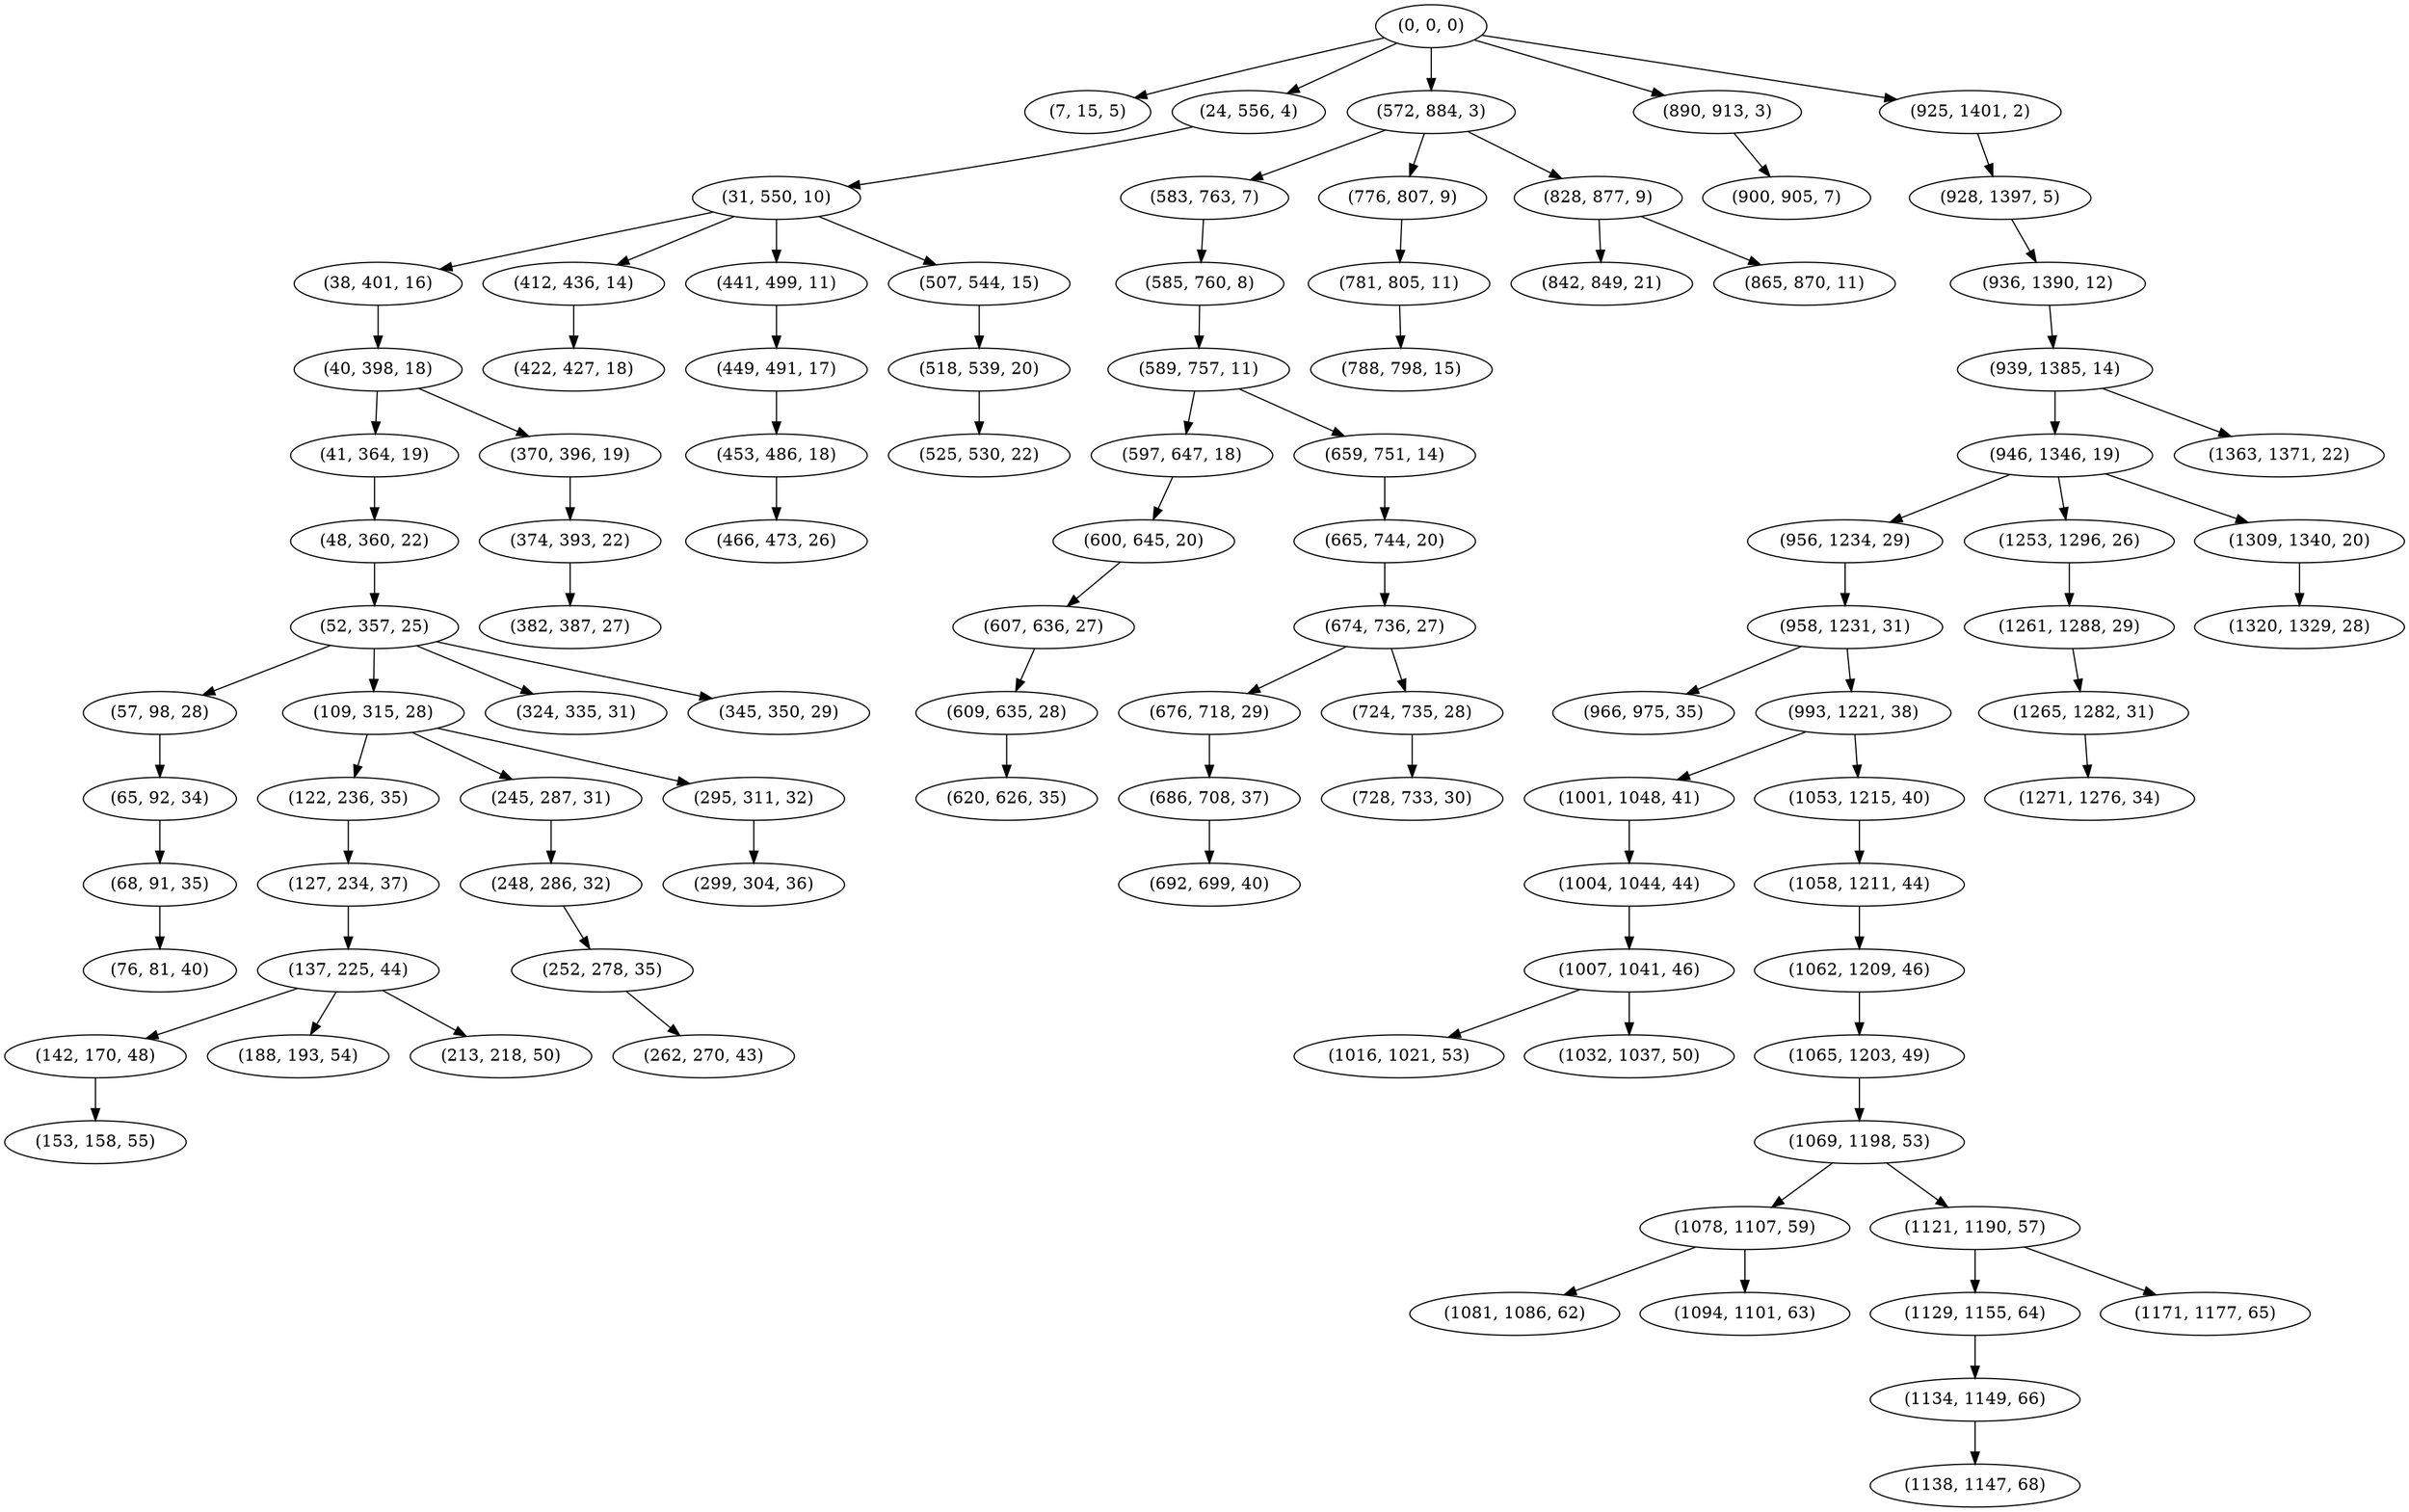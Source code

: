 digraph tree {
    "(0, 0, 0)";
    "(7, 15, 5)";
    "(24, 556, 4)";
    "(31, 550, 10)";
    "(38, 401, 16)";
    "(40, 398, 18)";
    "(41, 364, 19)";
    "(48, 360, 22)";
    "(52, 357, 25)";
    "(57, 98, 28)";
    "(65, 92, 34)";
    "(68, 91, 35)";
    "(76, 81, 40)";
    "(109, 315, 28)";
    "(122, 236, 35)";
    "(127, 234, 37)";
    "(137, 225, 44)";
    "(142, 170, 48)";
    "(153, 158, 55)";
    "(188, 193, 54)";
    "(213, 218, 50)";
    "(245, 287, 31)";
    "(248, 286, 32)";
    "(252, 278, 35)";
    "(262, 270, 43)";
    "(295, 311, 32)";
    "(299, 304, 36)";
    "(324, 335, 31)";
    "(345, 350, 29)";
    "(370, 396, 19)";
    "(374, 393, 22)";
    "(382, 387, 27)";
    "(412, 436, 14)";
    "(422, 427, 18)";
    "(441, 499, 11)";
    "(449, 491, 17)";
    "(453, 486, 18)";
    "(466, 473, 26)";
    "(507, 544, 15)";
    "(518, 539, 20)";
    "(525, 530, 22)";
    "(572, 884, 3)";
    "(583, 763, 7)";
    "(585, 760, 8)";
    "(589, 757, 11)";
    "(597, 647, 18)";
    "(600, 645, 20)";
    "(607, 636, 27)";
    "(609, 635, 28)";
    "(620, 626, 35)";
    "(659, 751, 14)";
    "(665, 744, 20)";
    "(674, 736, 27)";
    "(676, 718, 29)";
    "(686, 708, 37)";
    "(692, 699, 40)";
    "(724, 735, 28)";
    "(728, 733, 30)";
    "(776, 807, 9)";
    "(781, 805, 11)";
    "(788, 798, 15)";
    "(828, 877, 9)";
    "(842, 849, 21)";
    "(865, 870, 11)";
    "(890, 913, 3)";
    "(900, 905, 7)";
    "(925, 1401, 2)";
    "(928, 1397, 5)";
    "(936, 1390, 12)";
    "(939, 1385, 14)";
    "(946, 1346, 19)";
    "(956, 1234, 29)";
    "(958, 1231, 31)";
    "(966, 975, 35)";
    "(993, 1221, 38)";
    "(1001, 1048, 41)";
    "(1004, 1044, 44)";
    "(1007, 1041, 46)";
    "(1016, 1021, 53)";
    "(1032, 1037, 50)";
    "(1053, 1215, 40)";
    "(1058, 1211, 44)";
    "(1062, 1209, 46)";
    "(1065, 1203, 49)";
    "(1069, 1198, 53)";
    "(1078, 1107, 59)";
    "(1081, 1086, 62)";
    "(1094, 1101, 63)";
    "(1121, 1190, 57)";
    "(1129, 1155, 64)";
    "(1134, 1149, 66)";
    "(1138, 1147, 68)";
    "(1171, 1177, 65)";
    "(1253, 1296, 26)";
    "(1261, 1288, 29)";
    "(1265, 1282, 31)";
    "(1271, 1276, 34)";
    "(1309, 1340, 20)";
    "(1320, 1329, 28)";
    "(1363, 1371, 22)";
    "(0, 0, 0)" -> "(7, 15, 5)";
    "(0, 0, 0)" -> "(24, 556, 4)";
    "(0, 0, 0)" -> "(572, 884, 3)";
    "(0, 0, 0)" -> "(890, 913, 3)";
    "(0, 0, 0)" -> "(925, 1401, 2)";
    "(24, 556, 4)" -> "(31, 550, 10)";
    "(31, 550, 10)" -> "(38, 401, 16)";
    "(31, 550, 10)" -> "(412, 436, 14)";
    "(31, 550, 10)" -> "(441, 499, 11)";
    "(31, 550, 10)" -> "(507, 544, 15)";
    "(38, 401, 16)" -> "(40, 398, 18)";
    "(40, 398, 18)" -> "(41, 364, 19)";
    "(40, 398, 18)" -> "(370, 396, 19)";
    "(41, 364, 19)" -> "(48, 360, 22)";
    "(48, 360, 22)" -> "(52, 357, 25)";
    "(52, 357, 25)" -> "(57, 98, 28)";
    "(52, 357, 25)" -> "(109, 315, 28)";
    "(52, 357, 25)" -> "(324, 335, 31)";
    "(52, 357, 25)" -> "(345, 350, 29)";
    "(57, 98, 28)" -> "(65, 92, 34)";
    "(65, 92, 34)" -> "(68, 91, 35)";
    "(68, 91, 35)" -> "(76, 81, 40)";
    "(109, 315, 28)" -> "(122, 236, 35)";
    "(109, 315, 28)" -> "(245, 287, 31)";
    "(109, 315, 28)" -> "(295, 311, 32)";
    "(122, 236, 35)" -> "(127, 234, 37)";
    "(127, 234, 37)" -> "(137, 225, 44)";
    "(137, 225, 44)" -> "(142, 170, 48)";
    "(137, 225, 44)" -> "(188, 193, 54)";
    "(137, 225, 44)" -> "(213, 218, 50)";
    "(142, 170, 48)" -> "(153, 158, 55)";
    "(245, 287, 31)" -> "(248, 286, 32)";
    "(248, 286, 32)" -> "(252, 278, 35)";
    "(252, 278, 35)" -> "(262, 270, 43)";
    "(295, 311, 32)" -> "(299, 304, 36)";
    "(370, 396, 19)" -> "(374, 393, 22)";
    "(374, 393, 22)" -> "(382, 387, 27)";
    "(412, 436, 14)" -> "(422, 427, 18)";
    "(441, 499, 11)" -> "(449, 491, 17)";
    "(449, 491, 17)" -> "(453, 486, 18)";
    "(453, 486, 18)" -> "(466, 473, 26)";
    "(507, 544, 15)" -> "(518, 539, 20)";
    "(518, 539, 20)" -> "(525, 530, 22)";
    "(572, 884, 3)" -> "(583, 763, 7)";
    "(572, 884, 3)" -> "(776, 807, 9)";
    "(572, 884, 3)" -> "(828, 877, 9)";
    "(583, 763, 7)" -> "(585, 760, 8)";
    "(585, 760, 8)" -> "(589, 757, 11)";
    "(589, 757, 11)" -> "(597, 647, 18)";
    "(589, 757, 11)" -> "(659, 751, 14)";
    "(597, 647, 18)" -> "(600, 645, 20)";
    "(600, 645, 20)" -> "(607, 636, 27)";
    "(607, 636, 27)" -> "(609, 635, 28)";
    "(609, 635, 28)" -> "(620, 626, 35)";
    "(659, 751, 14)" -> "(665, 744, 20)";
    "(665, 744, 20)" -> "(674, 736, 27)";
    "(674, 736, 27)" -> "(676, 718, 29)";
    "(674, 736, 27)" -> "(724, 735, 28)";
    "(676, 718, 29)" -> "(686, 708, 37)";
    "(686, 708, 37)" -> "(692, 699, 40)";
    "(724, 735, 28)" -> "(728, 733, 30)";
    "(776, 807, 9)" -> "(781, 805, 11)";
    "(781, 805, 11)" -> "(788, 798, 15)";
    "(828, 877, 9)" -> "(842, 849, 21)";
    "(828, 877, 9)" -> "(865, 870, 11)";
    "(890, 913, 3)" -> "(900, 905, 7)";
    "(925, 1401, 2)" -> "(928, 1397, 5)";
    "(928, 1397, 5)" -> "(936, 1390, 12)";
    "(936, 1390, 12)" -> "(939, 1385, 14)";
    "(939, 1385, 14)" -> "(946, 1346, 19)";
    "(939, 1385, 14)" -> "(1363, 1371, 22)";
    "(946, 1346, 19)" -> "(956, 1234, 29)";
    "(946, 1346, 19)" -> "(1253, 1296, 26)";
    "(946, 1346, 19)" -> "(1309, 1340, 20)";
    "(956, 1234, 29)" -> "(958, 1231, 31)";
    "(958, 1231, 31)" -> "(966, 975, 35)";
    "(958, 1231, 31)" -> "(993, 1221, 38)";
    "(993, 1221, 38)" -> "(1001, 1048, 41)";
    "(993, 1221, 38)" -> "(1053, 1215, 40)";
    "(1001, 1048, 41)" -> "(1004, 1044, 44)";
    "(1004, 1044, 44)" -> "(1007, 1041, 46)";
    "(1007, 1041, 46)" -> "(1016, 1021, 53)";
    "(1007, 1041, 46)" -> "(1032, 1037, 50)";
    "(1053, 1215, 40)" -> "(1058, 1211, 44)";
    "(1058, 1211, 44)" -> "(1062, 1209, 46)";
    "(1062, 1209, 46)" -> "(1065, 1203, 49)";
    "(1065, 1203, 49)" -> "(1069, 1198, 53)";
    "(1069, 1198, 53)" -> "(1078, 1107, 59)";
    "(1069, 1198, 53)" -> "(1121, 1190, 57)";
    "(1078, 1107, 59)" -> "(1081, 1086, 62)";
    "(1078, 1107, 59)" -> "(1094, 1101, 63)";
    "(1121, 1190, 57)" -> "(1129, 1155, 64)";
    "(1121, 1190, 57)" -> "(1171, 1177, 65)";
    "(1129, 1155, 64)" -> "(1134, 1149, 66)";
    "(1134, 1149, 66)" -> "(1138, 1147, 68)";
    "(1253, 1296, 26)" -> "(1261, 1288, 29)";
    "(1261, 1288, 29)" -> "(1265, 1282, 31)";
    "(1265, 1282, 31)" -> "(1271, 1276, 34)";
    "(1309, 1340, 20)" -> "(1320, 1329, 28)";
}
